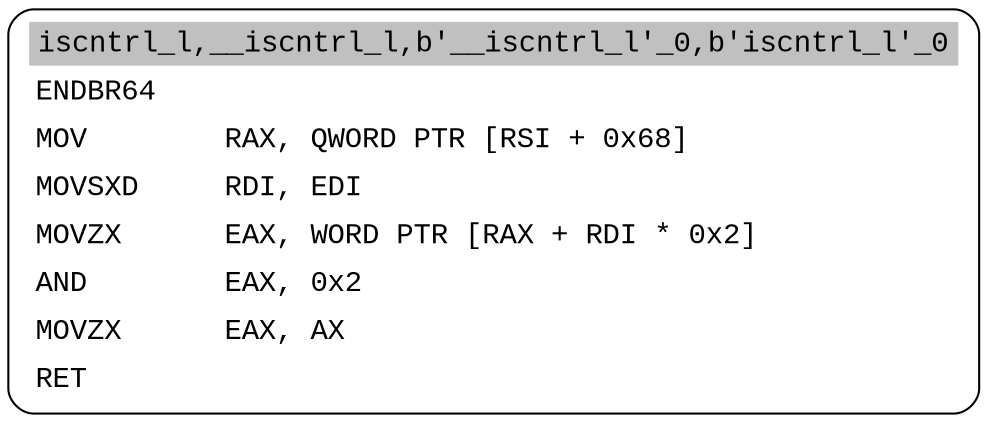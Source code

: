 digraph asm_graph {
1036 [
shape="Mrecord" fontname="Courier New"label =<<table border="0" cellborder="0" cellpadding="3"><tr><td align="center" colspan="2" bgcolor="grey">iscntrl_l,__iscntrl_l,b'__iscntrl_l'_0,b'iscntrl_l'_0</td></tr><tr><td align="left">ENDBR64    </td></tr><tr><td align="left">MOV        RAX, QWORD PTR [RSI + 0x68]</td></tr><tr><td align="left">MOVSXD     RDI, EDI</td></tr><tr><td align="left">MOVZX      EAX, WORD PTR [RAX + RDI * 0x2]</td></tr><tr><td align="left">AND        EAX, 0x2</td></tr><tr><td align="left">MOVZX      EAX, AX</td></tr><tr><td align="left">RET        </td></tr></table>> ];
}